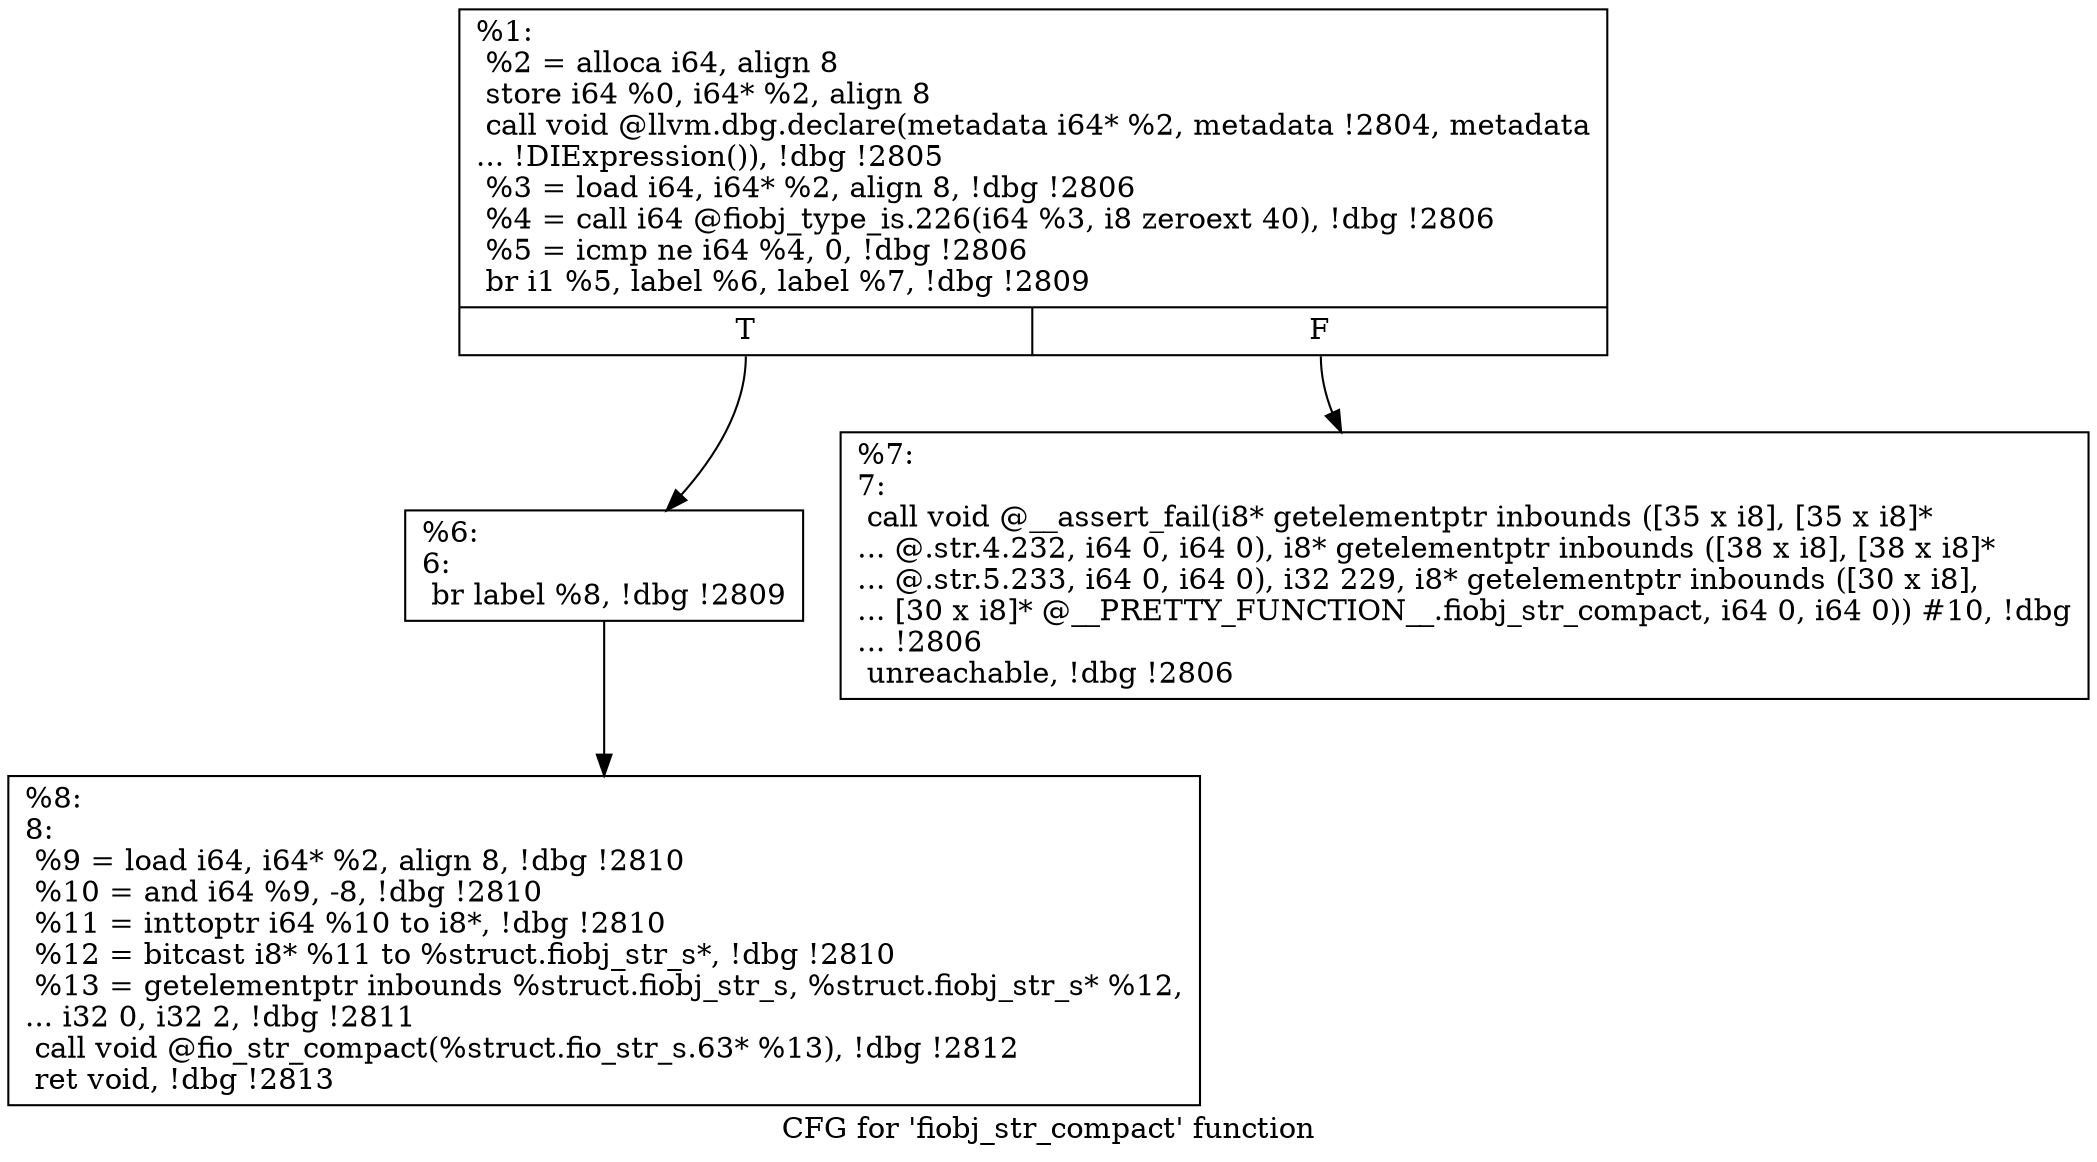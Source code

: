 digraph "CFG for 'fiobj_str_compact' function" {
	label="CFG for 'fiobj_str_compact' function";

	Node0x5568520760b0 [shape=record,label="{%1:\l  %2 = alloca i64, align 8\l  store i64 %0, i64* %2, align 8\l  call void @llvm.dbg.declare(metadata i64* %2, metadata !2804, metadata\l... !DIExpression()), !dbg !2805\l  %3 = load i64, i64* %2, align 8, !dbg !2806\l  %4 = call i64 @fiobj_type_is.226(i64 %3, i8 zeroext 40), !dbg !2806\l  %5 = icmp ne i64 %4, 0, !dbg !2806\l  br i1 %5, label %6, label %7, !dbg !2809\l|{<s0>T|<s1>F}}"];
	Node0x5568520760b0:s0 -> Node0x556852077560;
	Node0x5568520760b0:s1 -> Node0x5568520775b0;
	Node0x556852077560 [shape=record,label="{%6:\l6:                                                \l  br label %8, !dbg !2809\l}"];
	Node0x556852077560 -> Node0x556852077600;
	Node0x5568520775b0 [shape=record,label="{%7:\l7:                                                \l  call void @__assert_fail(i8* getelementptr inbounds ([35 x i8], [35 x i8]*\l... @.str.4.232, i64 0, i64 0), i8* getelementptr inbounds ([38 x i8], [38 x i8]*\l... @.str.5.233, i64 0, i64 0), i32 229, i8* getelementptr inbounds ([30 x i8],\l... [30 x i8]* @__PRETTY_FUNCTION__.fiobj_str_compact, i64 0, i64 0)) #10, !dbg\l... !2806\l  unreachable, !dbg !2806\l}"];
	Node0x556852077600 [shape=record,label="{%8:\l8:                                                \l  %9 = load i64, i64* %2, align 8, !dbg !2810\l  %10 = and i64 %9, -8, !dbg !2810\l  %11 = inttoptr i64 %10 to i8*, !dbg !2810\l  %12 = bitcast i8* %11 to %struct.fiobj_str_s*, !dbg !2810\l  %13 = getelementptr inbounds %struct.fiobj_str_s, %struct.fiobj_str_s* %12,\l... i32 0, i32 2, !dbg !2811\l  call void @fio_str_compact(%struct.fio_str_s.63* %13), !dbg !2812\l  ret void, !dbg !2813\l}"];
}
